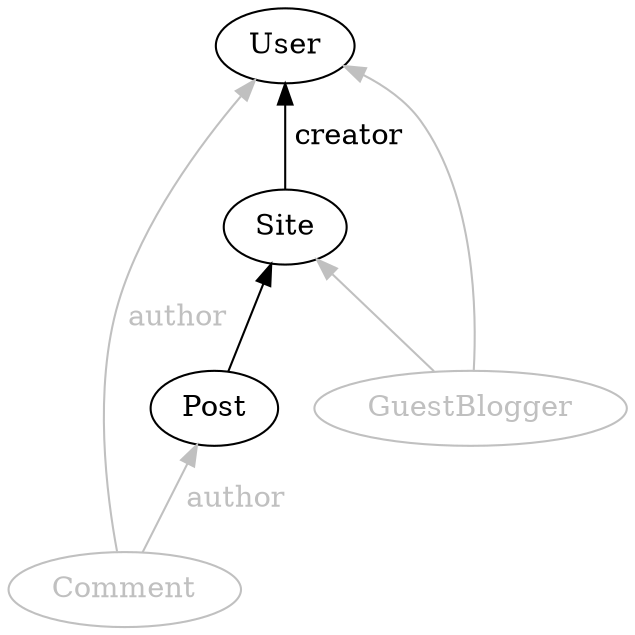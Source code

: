 digraph {
  rankdir=BT

  Site -> User [label=" creator "]
  Post -> Site
  Comment -> Post, User [label=" author " color=gray fontcolor=gray]
  GuestBlogger -> Site, User [color=gray]

  Comment [color=gray fontcolor=gray]
  GuestBlogger [color=gray fontcolor=gray]
}
